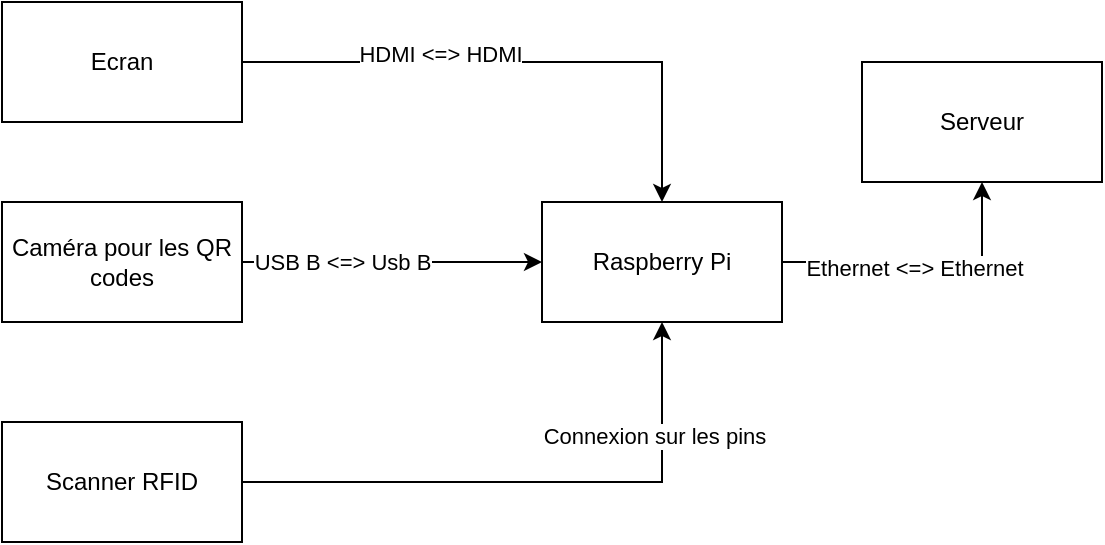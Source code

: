 <mxfile version="23.1.3" type="device">
  <diagram name="Page-1" id="eg9Phf7wTwMHFfWfgmxl">
    <mxGraphModel dx="1002" dy="535" grid="1" gridSize="10" guides="1" tooltips="1" connect="1" arrows="1" fold="1" page="1" pageScale="1" pageWidth="827" pageHeight="1169" math="0" shadow="0">
      <root>
        <mxCell id="0" />
        <mxCell id="1" parent="0" />
        <mxCell id="dP67qmj9h_wrqoU15blI-9" style="edgeStyle=orthogonalEdgeStyle;rounded=0;orthogonalLoop=1;jettySize=auto;html=1;" edge="1" parent="1" source="dP67qmj9h_wrqoU15blI-1" target="dP67qmj9h_wrqoU15blI-8">
          <mxGeometry relative="1" as="geometry" />
        </mxCell>
        <mxCell id="dP67qmj9h_wrqoU15blI-13" value="Ethernet &amp;lt;=&amp;gt; Ethernet" style="edgeLabel;html=1;align=center;verticalAlign=middle;resizable=0;points=[];" vertex="1" connectable="0" parent="dP67qmj9h_wrqoU15blI-9">
          <mxGeometry x="-0.064" y="-3" relative="1" as="geometry">
            <mxPoint as="offset" />
          </mxGeometry>
        </mxCell>
        <mxCell id="dP67qmj9h_wrqoU15blI-1" value="Raspberry Pi" style="rounded=0;whiteSpace=wrap;html=1;" vertex="1" parent="1">
          <mxGeometry x="400" y="210" width="120" height="60" as="geometry" />
        </mxCell>
        <mxCell id="dP67qmj9h_wrqoU15blI-6" style="edgeStyle=orthogonalEdgeStyle;rounded=0;orthogonalLoop=1;jettySize=auto;html=1;" edge="1" parent="1" source="dP67qmj9h_wrqoU15blI-2" target="dP67qmj9h_wrqoU15blI-1">
          <mxGeometry relative="1" as="geometry" />
        </mxCell>
        <mxCell id="dP67qmj9h_wrqoU15blI-11" value="USB B &amp;lt;=&amp;gt; Usb B" style="edgeLabel;html=1;align=center;verticalAlign=middle;resizable=0;points=[];" vertex="1" connectable="0" parent="dP67qmj9h_wrqoU15blI-6">
          <mxGeometry x="-0.33" relative="1" as="geometry">
            <mxPoint as="offset" />
          </mxGeometry>
        </mxCell>
        <mxCell id="dP67qmj9h_wrqoU15blI-2" value="Caméra pour les QR codes" style="rounded=0;whiteSpace=wrap;html=1;" vertex="1" parent="1">
          <mxGeometry x="130" y="210" width="120" height="60" as="geometry" />
        </mxCell>
        <mxCell id="dP67qmj9h_wrqoU15blI-7" style="edgeStyle=orthogonalEdgeStyle;rounded=0;orthogonalLoop=1;jettySize=auto;html=1;" edge="1" parent="1" source="dP67qmj9h_wrqoU15blI-3" target="dP67qmj9h_wrqoU15blI-1">
          <mxGeometry relative="1" as="geometry" />
        </mxCell>
        <mxCell id="dP67qmj9h_wrqoU15blI-10" value="HDMI &amp;lt;=&amp;gt; HDMI" style="edgeLabel;html=1;align=center;verticalAlign=middle;resizable=0;points=[];" vertex="1" connectable="0" parent="dP67qmj9h_wrqoU15blI-7">
          <mxGeometry x="-0.297" y="4" relative="1" as="geometry">
            <mxPoint as="offset" />
          </mxGeometry>
        </mxCell>
        <mxCell id="dP67qmj9h_wrqoU15blI-3" value="Ecran" style="rounded=0;whiteSpace=wrap;html=1;" vertex="1" parent="1">
          <mxGeometry x="130" y="110" width="120" height="60" as="geometry" />
        </mxCell>
        <mxCell id="dP67qmj9h_wrqoU15blI-5" style="edgeStyle=orthogonalEdgeStyle;rounded=0;orthogonalLoop=1;jettySize=auto;html=1;" edge="1" parent="1" source="dP67qmj9h_wrqoU15blI-4" target="dP67qmj9h_wrqoU15blI-1">
          <mxGeometry relative="1" as="geometry" />
        </mxCell>
        <mxCell id="dP67qmj9h_wrqoU15blI-12" value="Connexion sur les pins" style="edgeLabel;html=1;align=center;verticalAlign=middle;resizable=0;points=[];" vertex="1" connectable="0" parent="dP67qmj9h_wrqoU15blI-5">
          <mxGeometry x="0.61" y="4" relative="1" as="geometry">
            <mxPoint as="offset" />
          </mxGeometry>
        </mxCell>
        <mxCell id="dP67qmj9h_wrqoU15blI-4" value="Scanner RFID" style="rounded=0;whiteSpace=wrap;html=1;" vertex="1" parent="1">
          <mxGeometry x="130" y="320" width="120" height="60" as="geometry" />
        </mxCell>
        <mxCell id="dP67qmj9h_wrqoU15blI-8" value="Serveur" style="rounded=0;whiteSpace=wrap;html=1;" vertex="1" parent="1">
          <mxGeometry x="560" y="140" width="120" height="60" as="geometry" />
        </mxCell>
      </root>
    </mxGraphModel>
  </diagram>
</mxfile>
